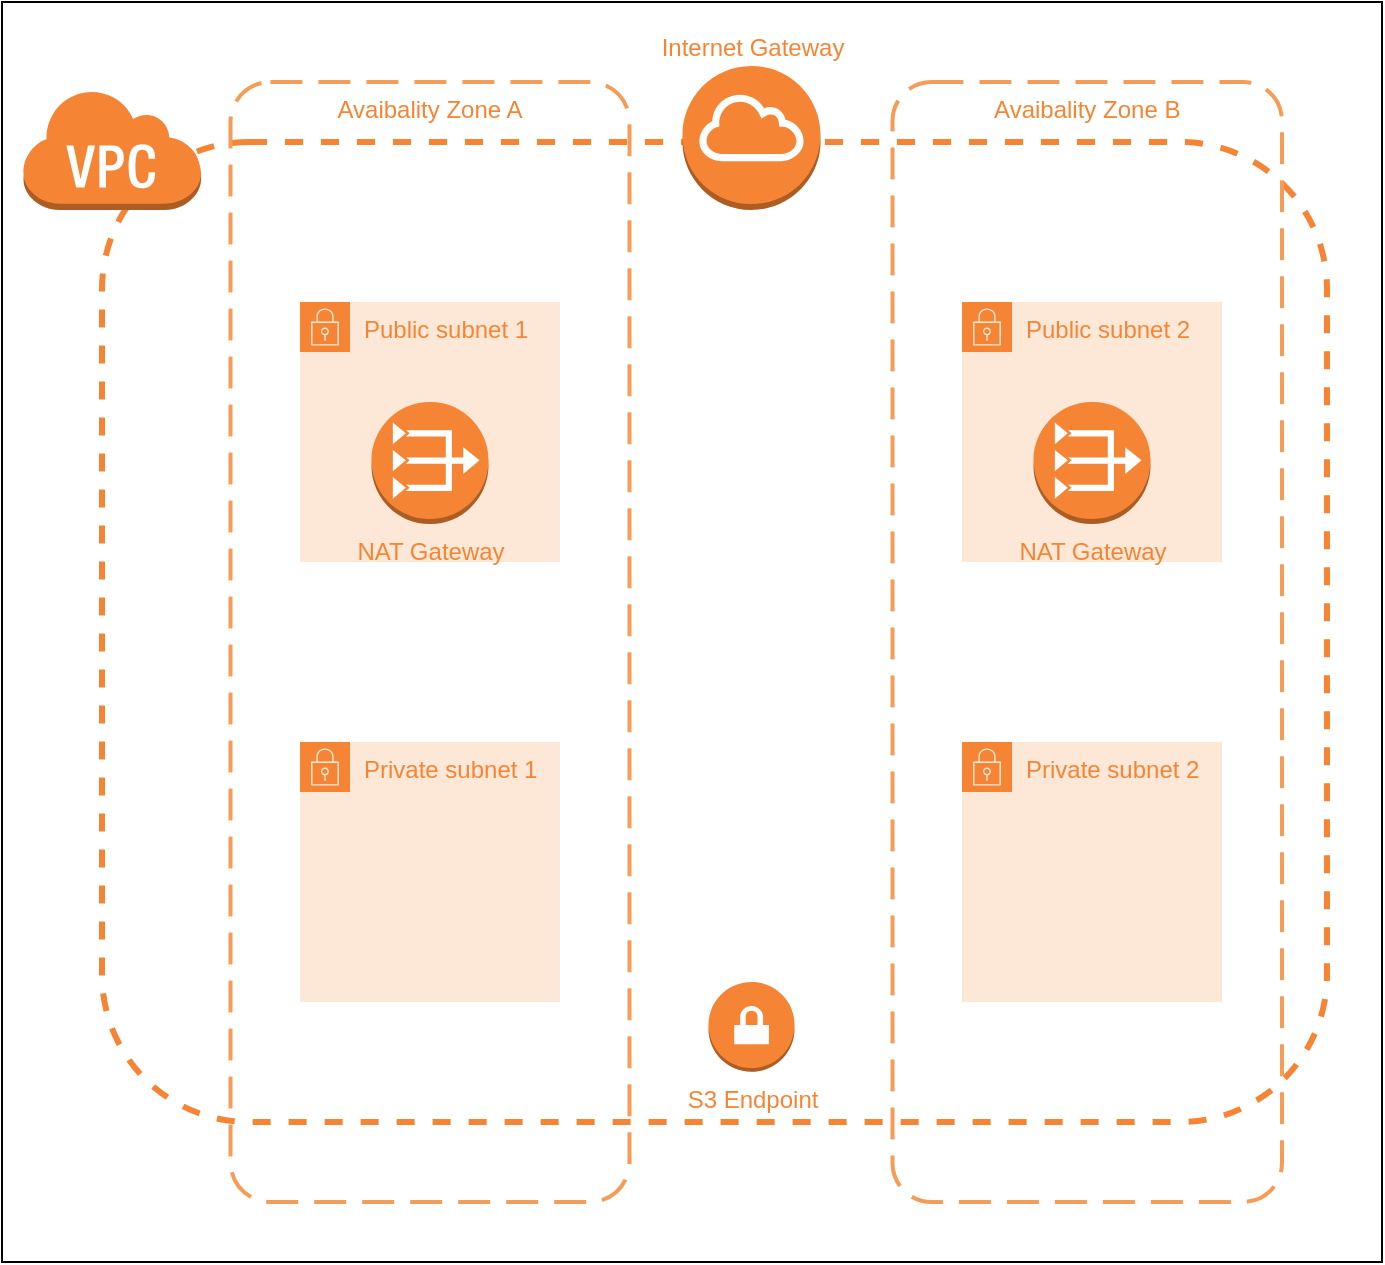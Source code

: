 <mxfile version="24.6.1" type="device">
  <diagram name="1 oldal" id="S9mdxrr60OF5qPi55Myz">
    <mxGraphModel dx="1434" dy="836" grid="1" gridSize="10" guides="1" tooltips="1" connect="1" arrows="1" fold="1" page="1" pageScale="1" pageWidth="827" pageHeight="1169" math="0" shadow="0">
      <root>
        <mxCell id="0" />
        <mxCell id="1" parent="0" />
        <mxCell id="dqyaHiq_9Pxx8zwqD8IH-25" value="" style="rounded=0;whiteSpace=wrap;html=1;" vertex="1" parent="1">
          <mxGeometry x="70" y="40" width="690" height="630" as="geometry" />
        </mxCell>
        <mxCell id="dqyaHiq_9Pxx8zwqD8IH-4" value="" style="rounded=1;whiteSpace=wrap;html=1;strokeColor=#F58534;strokeWidth=3;dashed=1;" vertex="1" parent="1">
          <mxGeometry x="120" y="110" width="612.5" height="490" as="geometry" />
        </mxCell>
        <mxCell id="dqyaHiq_9Pxx8zwqD8IH-1" value="" style="outlineConnect=0;dashed=0;verticalLabelPosition=bottom;verticalAlign=top;align=center;html=1;shape=mxgraph.aws3.virtual_private_cloud;fillColor=#F58534;gradientColor=none;" vertex="1" parent="1">
          <mxGeometry x="80" y="83.21" width="89.5" height="60.79" as="geometry" />
        </mxCell>
        <mxCell id="dqyaHiq_9Pxx8zwqD8IH-9" value="Avaibality Zone A" style="rounded=1;arcSize=10;dashed=1;strokeColor=#F59D56;fillColor=none;gradientColor=none;dashPattern=8 4;strokeWidth=2;verticalAlign=top;fontColor=#F58534;" vertex="1" parent="1">
          <mxGeometry x="184.25" y="80" width="199.5" height="560" as="geometry" />
        </mxCell>
        <mxCell id="dqyaHiq_9Pxx8zwqD8IH-5" value="Public subnet 1" style="points=[[0,0],[0.25,0],[0.5,0],[0.75,0],[1,0],[1,0.25],[1,0.5],[1,0.75],[1,1],[0.75,1],[0.5,1],[0.25,1],[0,1],[0,0.75],[0,0.5],[0,0.25]];outlineConnect=0;gradientColor=none;html=1;whiteSpace=wrap;fontSize=12;fontStyle=0;container=1;pointerEvents=0;collapsible=0;recursiveResize=0;shape=mxgraph.aws4.group;grIcon=mxgraph.aws4.group_security_group;grStroke=0;strokeColor=#F58534;fillColor=#FDE7D6;verticalAlign=top;align=left;spacingLeft=30;fontColor=#F58534;dashed=1;" vertex="1" parent="1">
          <mxGeometry x="219" y="190" width="130" height="130" as="geometry" />
        </mxCell>
        <mxCell id="dqyaHiq_9Pxx8zwqD8IH-10" value="Avaibality Zone B" style="rounded=1;arcSize=10;dashed=1;strokeColor=#F59D56;fillColor=none;gradientColor=none;dashPattern=8 4;strokeWidth=2;verticalAlign=top;fontColor=#F58534;" vertex="1" parent="1">
          <mxGeometry x="515.25" y="80" width="194.75" height="560" as="geometry" />
        </mxCell>
        <mxCell id="dqyaHiq_9Pxx8zwqD8IH-6" value="Public subnet 2" style="points=[[0,0],[0.25,0],[0.5,0],[0.75,0],[1,0],[1,0.25],[1,0.5],[1,0.75],[1,1],[0.75,1],[0.5,1],[0.25,1],[0,1],[0,0.75],[0,0.5],[0,0.25]];outlineConnect=0;gradientColor=none;html=1;whiteSpace=wrap;fontSize=12;fontStyle=0;container=1;pointerEvents=0;collapsible=0;recursiveResize=0;shape=mxgraph.aws4.group;grIcon=mxgraph.aws4.group_security_group;grStroke=0;strokeColor=#F58534;fillColor=#FDE7D6;verticalAlign=top;align=left;spacingLeft=30;fontColor=#F58534;dashed=1;" vertex="1" parent="1">
          <mxGeometry x="550" y="190" width="130" height="130" as="geometry" />
        </mxCell>
        <mxCell id="dqyaHiq_9Pxx8zwqD8IH-23" value="&lt;font color=&quot;#f58534&quot;&gt;NAT Gateway&lt;/font&gt;" style="outlineConnect=0;dashed=0;verticalLabelPosition=bottom;verticalAlign=top;align=center;html=1;shape=mxgraph.aws3.vpc_nat_gateway;fillColor=#F58534;gradientColor=none;" vertex="1" parent="dqyaHiq_9Pxx8zwqD8IH-6">
          <mxGeometry x="35.75" y="50" width="58.5" height="61.04" as="geometry" />
        </mxCell>
        <mxCell id="dqyaHiq_9Pxx8zwqD8IH-7" value="Private subnet 1" style="points=[[0,0],[0.25,0],[0.5,0],[0.75,0],[1,0],[1,0.25],[1,0.5],[1,0.75],[1,1],[0.75,1],[0.5,1],[0.25,1],[0,1],[0,0.75],[0,0.5],[0,0.25]];outlineConnect=0;gradientColor=none;html=1;whiteSpace=wrap;fontSize=12;fontStyle=0;container=1;pointerEvents=0;collapsible=0;recursiveResize=0;shape=mxgraph.aws4.group;grIcon=mxgraph.aws4.group_security_group;grStroke=0;strokeColor=#F58534;fillColor=#FDE7D6;verticalAlign=top;align=left;spacingLeft=30;fontColor=#F58534;dashed=1;" vertex="1" parent="1">
          <mxGeometry x="219" y="410" width="130" height="130" as="geometry" />
        </mxCell>
        <mxCell id="dqyaHiq_9Pxx8zwqD8IH-8" value="Private subnet 2" style="points=[[0,0],[0.25,0],[0.5,0],[0.75,0],[1,0],[1,0.25],[1,0.5],[1,0.75],[1,1],[0.75,1],[0.5,1],[0.25,1],[0,1],[0,0.75],[0,0.5],[0,0.25]];outlineConnect=0;gradientColor=none;html=1;whiteSpace=wrap;fontSize=12;fontStyle=0;container=1;pointerEvents=0;collapsible=0;recursiveResize=0;shape=mxgraph.aws4.group;grIcon=mxgraph.aws4.group_security_group;grStroke=0;strokeColor=#F58534;fillColor=#FDE7D6;verticalAlign=top;align=left;spacingLeft=30;fontColor=#F58534;dashed=1;" vertex="1" parent="1">
          <mxGeometry x="550" y="410" width="130" height="130" as="geometry" />
        </mxCell>
        <mxCell id="dqyaHiq_9Pxx8zwqD8IH-11" value="&lt;font color=&quot;#f58534&quot;&gt;Internet Gateway&lt;/font&gt;" style="outlineConnect=0;dashed=0;verticalLabelPosition=top;verticalAlign=bottom;align=center;html=1;shape=mxgraph.aws3.internet_gateway;fillColor=#F58534;gradientColor=none;labelPosition=center;" vertex="1" parent="1">
          <mxGeometry x="410.25" y="72" width="69" height="72" as="geometry" />
        </mxCell>
        <mxCell id="dqyaHiq_9Pxx8zwqD8IH-13" value="&lt;font color=&quot;#f58534&quot;&gt;NAT Gateway&lt;/font&gt;" style="outlineConnect=0;dashed=0;verticalLabelPosition=bottom;verticalAlign=top;align=center;html=1;shape=mxgraph.aws3.vpc_nat_gateway;fillColor=#F58534;gradientColor=none;" vertex="1" parent="1">
          <mxGeometry x="254.75" y="240" width="58.5" height="61.04" as="geometry" />
        </mxCell>
        <mxCell id="dqyaHiq_9Pxx8zwqD8IH-24" value="&lt;font color=&quot;#f58534&quot;&gt;S3 Endpoint&lt;/font&gt;" style="outlineConnect=0;dashed=0;verticalLabelPosition=bottom;verticalAlign=top;align=center;html=1;shape=mxgraph.aws3.vpn_gateway;fillColor=#F58534;gradientColor=none;" vertex="1" parent="1">
          <mxGeometry x="423.25" y="530" width="43" height="44.87" as="geometry" />
        </mxCell>
      </root>
    </mxGraphModel>
  </diagram>
</mxfile>
